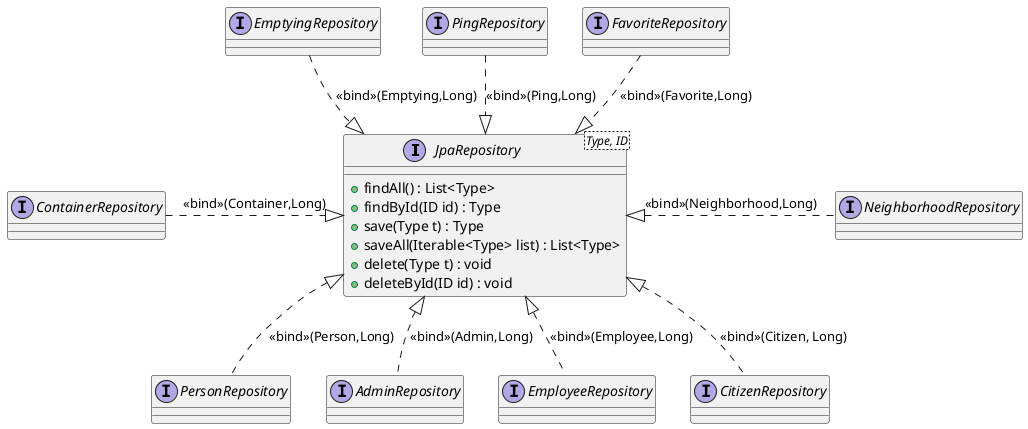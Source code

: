 
@startuml
interface JpaRepository<Type, ID> {
    +findAll() : List<Type>
    +findById(ID id) : Type
    +save(Type t) : Type
    +saveAll(Iterable<Type> list) : List<Type>
    +delete(Type t) : void
    +deleteById(ID id) : void
}
interface PersonRepository
interface AdminRepository
interface EmployeeRepository
interface CitizenRepository
interface ContainerRepository
interface EmptyingRepository
interface NeighborhoodRepository
interface PingRepository
interface FavoriteRepository

JpaRepository <|.. PersonRepository : <<bind>>(Person,Long)
JpaRepository <|.. AdminRepository : <<bind>>(Admin,Long)
JpaRepository <|.. EmployeeRepository : <<bind>>(Employee,Long)
JpaRepository <|.. CitizenRepository : <<bind>>(Citizen, Long)

PingRepository ..|> JpaRepository : <<bind>>(Ping,Long)
FavoriteRepository ..|> JpaRepository : <<bind>>(Favorite,Long)
EmptyingRepository ..|> JpaRepository : <<bind>>(Emptying,Long)

ContainerRepository .|> JpaRepository : <<bind>>(Container,Long)
JpaRepository <|. NeighborhoodRepository : <<bind>>(Neighborhood,Long)
@enduml